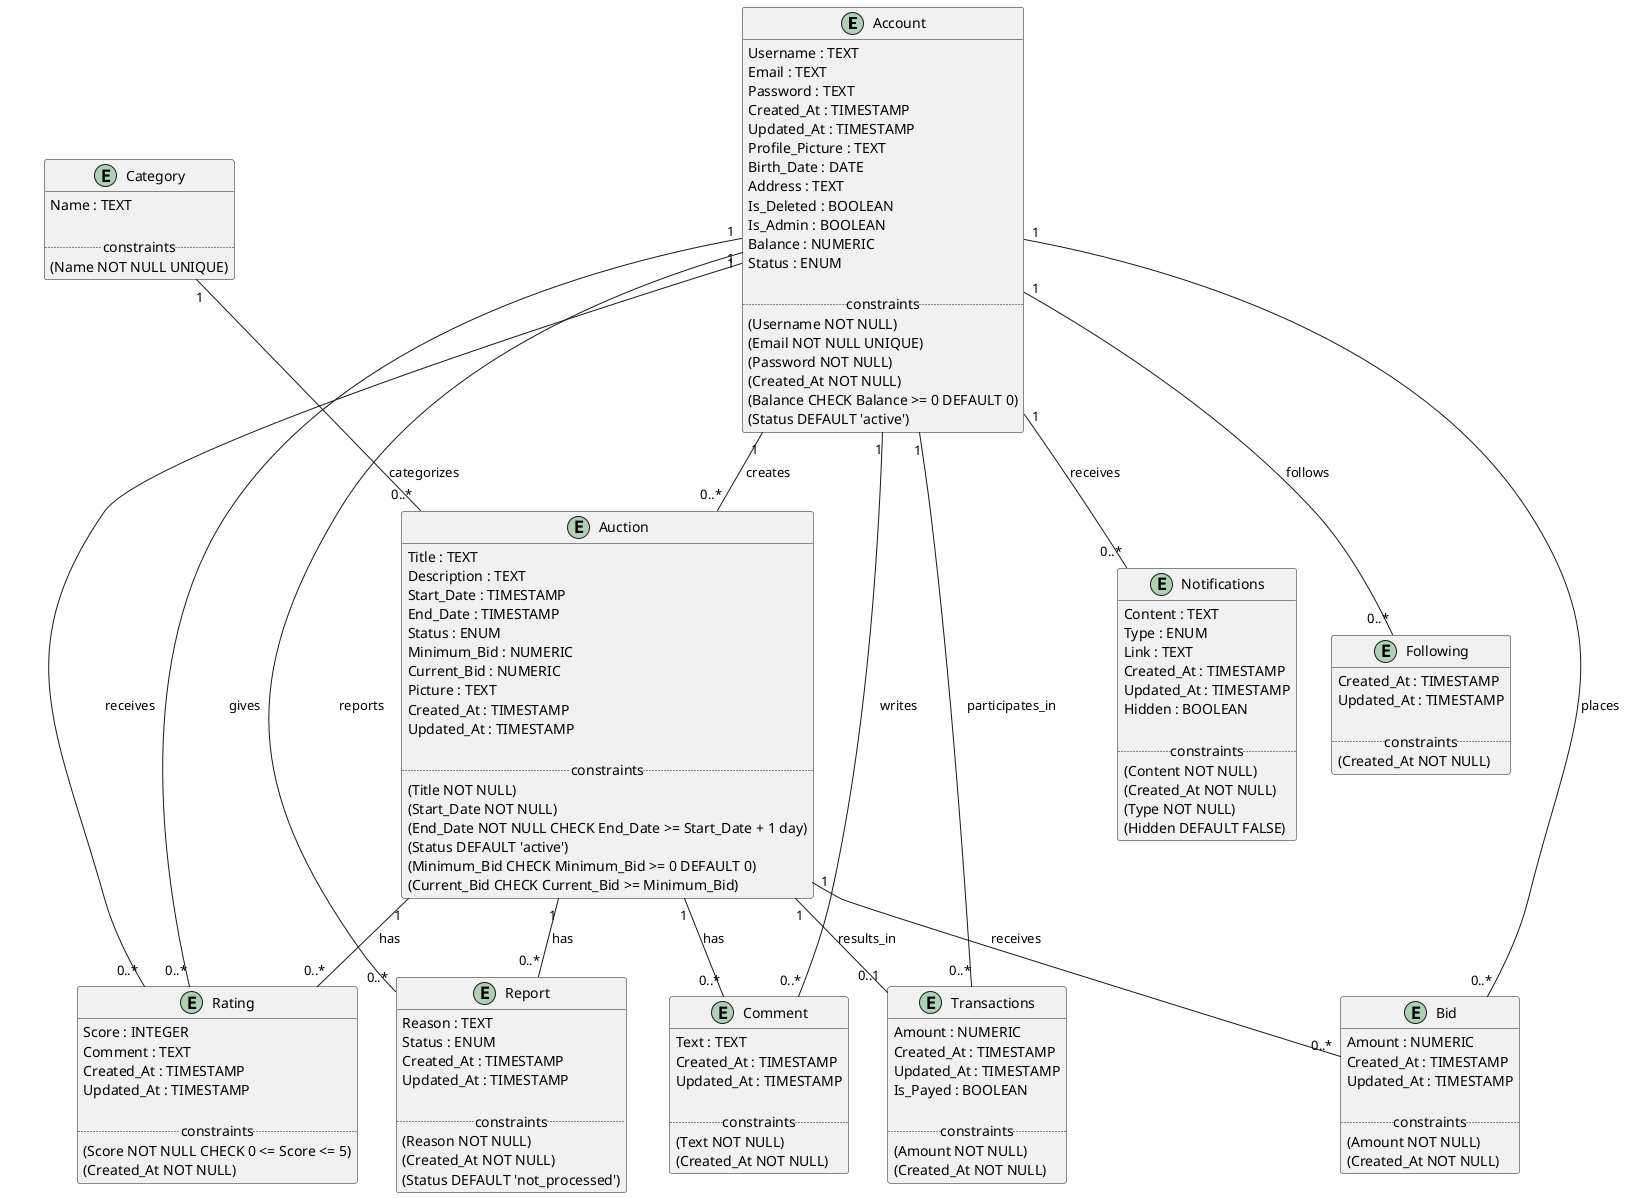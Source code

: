 @startuml
skinparam groupInheritance 2

entity Account {
  Username : TEXT
  Email : TEXT
  Password : TEXT
  Created_At : TIMESTAMP
  Updated_At : TIMESTAMP
  Profile_Picture : TEXT
  Birth_Date : DATE
  Address : TEXT
  Is_Deleted : BOOLEAN
  Is_Admin : BOOLEAN
  Balance : NUMERIC
  Status : ENUM
  
  ..constraints..
  (Username NOT NULL)
  (Email NOT NULL UNIQUE)
  (Password NOT NULL)
  (Created_At NOT NULL)
  (Balance CHECK Balance >= 0 DEFAULT 0)
  (Status DEFAULT 'active')
}

entity Auction {
  Title : TEXT
  Description : TEXT
  Start_Date : TIMESTAMP
  End_Date : TIMESTAMP
  Status : ENUM
  Minimum_Bid : NUMERIC
  Current_Bid : NUMERIC
  Picture : TEXT
  Created_At : TIMESTAMP
  Updated_At : TIMESTAMP
  
  ..constraints..
  (Title NOT NULL)
  (Start_Date NOT NULL)
  (End_Date NOT NULL CHECK End_Date >= Start_Date + 1 day)
  (Status DEFAULT 'active')
  (Minimum_Bid CHECK Minimum_Bid >= 0 DEFAULT 0)
  (Current_Bid CHECK Current_Bid >= Minimum_Bid)
}

entity Category {
  Name : TEXT
  
  ..constraints..
  (Name NOT NULL UNIQUE)
}

entity Bid {
  Amount : NUMERIC
  Created_At : TIMESTAMP
  Updated_At : TIMESTAMP
  
  ..constraints..
  (Amount NOT NULL)
  (Created_At NOT NULL)
}

entity Rating {
  Score : INTEGER
  Comment : TEXT
  Created_At : TIMESTAMP
  Updated_At : TIMESTAMP
  
  ..constraints..
  (Score NOT NULL CHECK 0 <= Score <= 5)
  (Created_At NOT NULL)
}

entity Comment {
  Text : TEXT
  Created_At : TIMESTAMP
  Updated_At : TIMESTAMP
  
  ..constraints..
  (Text NOT NULL)
  (Created_At NOT NULL)
}

entity Report {
  Reason : TEXT
  Status : ENUM
  Created_At : TIMESTAMP
  Updated_At : TIMESTAMP
  
  ..constraints..
  (Reason NOT NULL)
  (Created_At NOT NULL)
  (Status DEFAULT 'not_processed')
}

entity Notifications {
  Content : TEXT
  Type : ENUM
  Link : TEXT
  Created_At : TIMESTAMP
  Updated_At : TIMESTAMP
  Hidden : BOOLEAN
  
  ..constraints..
  (Content NOT NULL)
  (Created_At NOT NULL)
  (Type NOT NULL)
  (Hidden DEFAULT FALSE)
}

entity Transactions {
  Amount : NUMERIC
  Created_At : TIMESTAMP
  Updated_At : TIMESTAMP
  Is_Payed : BOOLEAN
  
  ..constraints..
  (Amount NOT NULL)
  (Created_At NOT NULL)
}

entity Following {
  Created_At : TIMESTAMP
  Updated_At : TIMESTAMP
  
  ..constraints..
  (Created_At NOT NULL)
}

Account "1" -- "0..*" Auction : creates
Auction "1" -- "0..*" Bid : receives
Account "1" -- "0..*" Bid : places
Auction "1" -- "0..*" Rating : has
Account "1" -- "0..*" Rating : gives
Account "1" -- "0..*" Rating : receives
Auction "1" -- "0..*" Comment : has
Account "1" -- "0..*" Comment : writes
Auction "1" -- "0..*" Report : has
Account "1" -- "0..*" Report : reports
Account "1" -- "0..*" Notifications : receives
Auction "1" -- "0..1" Transactions : results_in
Account "1" -- "0..*" Transactions : participates_in
Account "1" -- "0..*" Following : follows
Category "1" -- "0..*" Auction : categorizes

hide empty members

@enduml
